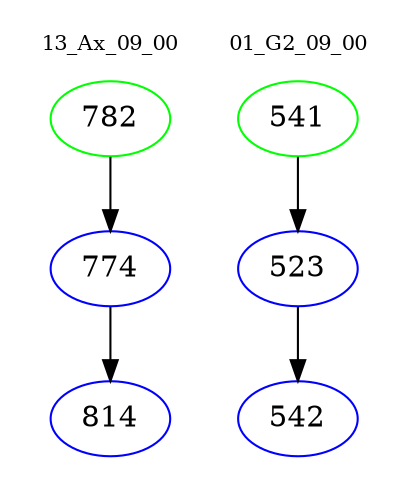 digraph{
subgraph cluster_0 {
color = white
label = "13_Ax_09_00";
fontsize=10;
T0_782 [label="782", color="green"]
T0_782 -> T0_774 [color="black"]
T0_774 [label="774", color="blue"]
T0_774 -> T0_814 [color="black"]
T0_814 [label="814", color="blue"]
}
subgraph cluster_1 {
color = white
label = "01_G2_09_00";
fontsize=10;
T1_541 [label="541", color="green"]
T1_541 -> T1_523 [color="black"]
T1_523 [label="523", color="blue"]
T1_523 -> T1_542 [color="black"]
T1_542 [label="542", color="blue"]
}
}
